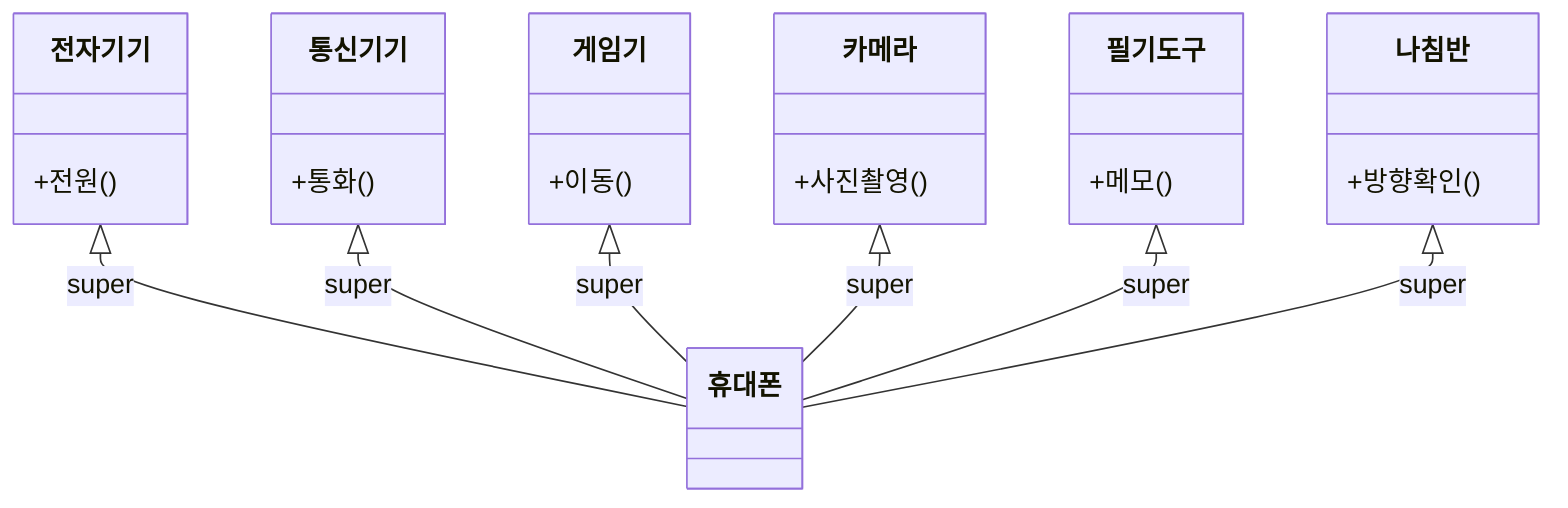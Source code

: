 classDiagram 
    전자기기 <|-- 휴대폰:super
    통신기기 <|-- 휴대폰:super
    게임기 <|-- 휴대폰:super
    카메라 <|-- 휴대폰:super
    필기도구 <|-- 휴대폰:super
    나침반 <|-- 휴대폰:super

    class 전자기기 {
        +전원()
    }
    class 통신기기 {
        +통화()
    }
    class 게임기 {
        +이동()
    }
    class 카메라 {
        +사진촬영()
    }
    class 필기도구 {
        +메모()
    }
    class 나침반 {
        +방향확인()
    }